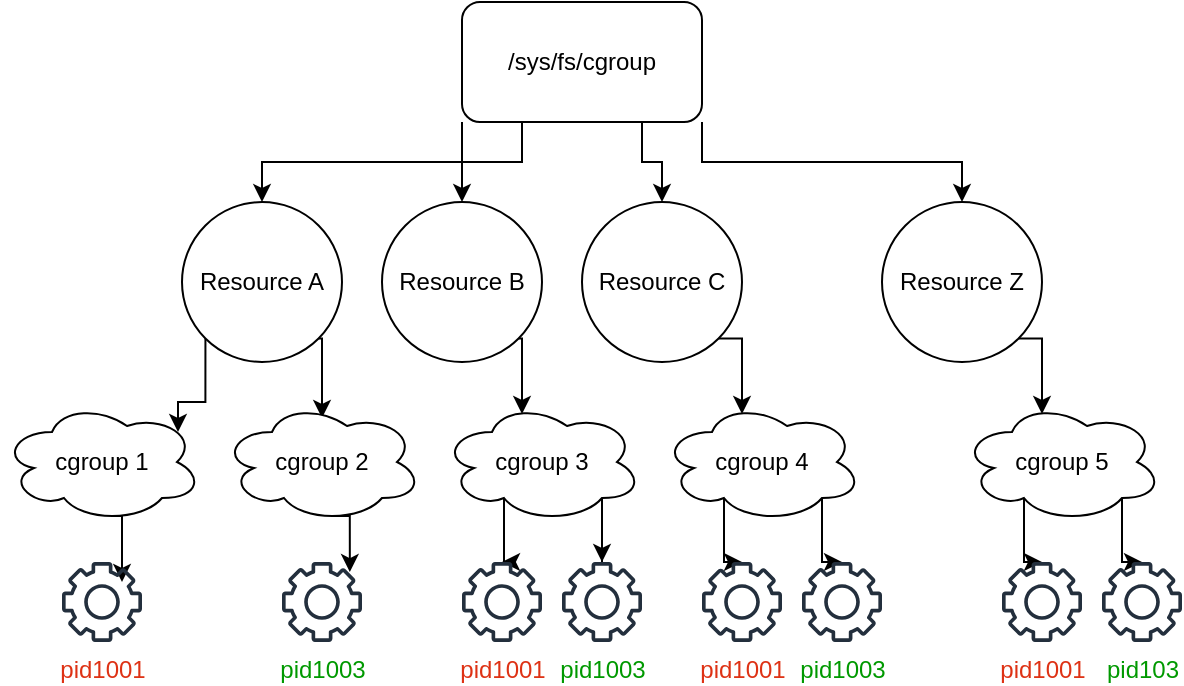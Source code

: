 <mxfile version="16.6.1" type="github">
  <diagram id="OJdp8P1OiK-Xffwb5Y5e" name="Page-1">
    <mxGraphModel dx="946" dy="553" grid="1" gridSize="10" guides="1" tooltips="1" connect="1" arrows="1" fold="1" page="1" pageScale="1" pageWidth="850" pageHeight="1100" math="0" shadow="0">
      <root>
        <mxCell id="0" />
        <mxCell id="1" parent="0" />
        <mxCell id="994A0qnDcmqlzFf-0iK2-24" style="edgeStyle=orthogonalEdgeStyle;rounded=0;orthogonalLoop=1;jettySize=auto;html=1;exitX=1;exitY=1;exitDx=0;exitDy=0;entryX=0.5;entryY=0.133;entryDx=0;entryDy=0;entryPerimeter=0;" parent="1" source="994A0qnDcmqlzFf-0iK2-4" target="994A0qnDcmqlzFf-0iK2-17" edge="1">
          <mxGeometry relative="1" as="geometry" />
        </mxCell>
        <mxCell id="994A0qnDcmqlzFf-0iK2-54" style="edgeStyle=orthogonalEdgeStyle;rounded=0;orthogonalLoop=1;jettySize=auto;html=1;exitX=0;exitY=1;exitDx=0;exitDy=0;entryX=0.88;entryY=0.25;entryDx=0;entryDy=0;entryPerimeter=0;" parent="1" source="994A0qnDcmqlzFf-0iK2-4" target="994A0qnDcmqlzFf-0iK2-15" edge="1">
          <mxGeometry relative="1" as="geometry" />
        </mxCell>
        <mxCell id="994A0qnDcmqlzFf-0iK2-4" value="Resource A" style="ellipse;whiteSpace=wrap;html=1;" parent="1" vertex="1">
          <mxGeometry x="200" y="140" width="80" height="80" as="geometry" />
        </mxCell>
        <mxCell id="994A0qnDcmqlzFf-0iK2-11" style="edgeStyle=orthogonalEdgeStyle;rounded=0;orthogonalLoop=1;jettySize=auto;html=1;exitX=0;exitY=1;exitDx=0;exitDy=0;entryX=0.5;entryY=0;entryDx=0;entryDy=0;" parent="1" source="994A0qnDcmqlzFf-0iK2-6" target="994A0qnDcmqlzFf-0iK2-4" edge="1">
          <mxGeometry relative="1" as="geometry" />
        </mxCell>
        <mxCell id="994A0qnDcmqlzFf-0iK2-12" style="edgeStyle=orthogonalEdgeStyle;rounded=0;orthogonalLoop=1;jettySize=auto;html=1;exitX=0.25;exitY=1;exitDx=0;exitDy=0;" parent="1" source="994A0qnDcmqlzFf-0iK2-6" target="994A0qnDcmqlzFf-0iK2-7" edge="1">
          <mxGeometry relative="1" as="geometry" />
        </mxCell>
        <mxCell id="994A0qnDcmqlzFf-0iK2-13" style="edgeStyle=orthogonalEdgeStyle;rounded=0;orthogonalLoop=1;jettySize=auto;html=1;exitX=0.75;exitY=1;exitDx=0;exitDy=0;entryX=0.5;entryY=0;entryDx=0;entryDy=0;" parent="1" source="994A0qnDcmqlzFf-0iK2-6" target="994A0qnDcmqlzFf-0iK2-8" edge="1">
          <mxGeometry relative="1" as="geometry" />
        </mxCell>
        <mxCell id="994A0qnDcmqlzFf-0iK2-14" style="edgeStyle=orthogonalEdgeStyle;rounded=0;orthogonalLoop=1;jettySize=auto;html=1;exitX=1;exitY=1;exitDx=0;exitDy=0;" parent="1" source="994A0qnDcmqlzFf-0iK2-6" target="994A0qnDcmqlzFf-0iK2-9" edge="1">
          <mxGeometry relative="1" as="geometry" />
        </mxCell>
        <mxCell id="994A0qnDcmqlzFf-0iK2-6" value="/sys/fs/cgroup" style="rounded=1;whiteSpace=wrap;html=1;" parent="1" vertex="1">
          <mxGeometry x="340" y="40" width="120" height="60" as="geometry" />
        </mxCell>
        <mxCell id="994A0qnDcmqlzFf-0iK2-25" style="edgeStyle=orthogonalEdgeStyle;rounded=0;orthogonalLoop=1;jettySize=auto;html=1;exitX=1;exitY=1;exitDx=0;exitDy=0;entryX=0.4;entryY=0.1;entryDx=0;entryDy=0;entryPerimeter=0;" parent="1" source="994A0qnDcmqlzFf-0iK2-7" target="994A0qnDcmqlzFf-0iK2-18" edge="1">
          <mxGeometry relative="1" as="geometry" />
        </mxCell>
        <mxCell id="994A0qnDcmqlzFf-0iK2-7" value="Resource B" style="ellipse;whiteSpace=wrap;html=1;" parent="1" vertex="1">
          <mxGeometry x="300" y="140" width="80" height="80" as="geometry" />
        </mxCell>
        <mxCell id="994A0qnDcmqlzFf-0iK2-26" style="edgeStyle=orthogonalEdgeStyle;rounded=0;orthogonalLoop=1;jettySize=auto;html=1;exitX=1;exitY=1;exitDx=0;exitDy=0;entryX=0.4;entryY=0.1;entryDx=0;entryDy=0;entryPerimeter=0;" parent="1" source="994A0qnDcmqlzFf-0iK2-8" target="994A0qnDcmqlzFf-0iK2-19" edge="1">
          <mxGeometry relative="1" as="geometry" />
        </mxCell>
        <mxCell id="994A0qnDcmqlzFf-0iK2-8" value="Resource C" style="ellipse;whiteSpace=wrap;html=1;" parent="1" vertex="1">
          <mxGeometry x="400" y="140" width="80" height="80" as="geometry" />
        </mxCell>
        <mxCell id="994A0qnDcmqlzFf-0iK2-28" style="edgeStyle=orthogonalEdgeStyle;rounded=0;orthogonalLoop=1;jettySize=auto;html=1;exitX=1;exitY=1;exitDx=0;exitDy=0;entryX=0.4;entryY=0.1;entryDx=0;entryDy=0;entryPerimeter=0;" parent="1" source="994A0qnDcmqlzFf-0iK2-9" target="994A0qnDcmqlzFf-0iK2-20" edge="1">
          <mxGeometry relative="1" as="geometry" />
        </mxCell>
        <mxCell id="994A0qnDcmqlzFf-0iK2-9" value="Resource Z" style="ellipse;whiteSpace=wrap;html=1;" parent="1" vertex="1">
          <mxGeometry x="550" y="140" width="80" height="80" as="geometry" />
        </mxCell>
        <mxCell id="FZW45bgyYGvxyegEyCyl-19" style="edgeStyle=orthogonalEdgeStyle;rounded=0;orthogonalLoop=1;jettySize=auto;html=1;exitX=0.55;exitY=0.95;exitDx=0;exitDy=0;exitPerimeter=0;entryX=0.75;entryY=0.25;entryDx=0;entryDy=0;entryPerimeter=0;fontColor=#009900;" edge="1" parent="1" source="994A0qnDcmqlzFf-0iK2-15" target="994A0qnDcmqlzFf-0iK2-33">
          <mxGeometry relative="1" as="geometry" />
        </mxCell>
        <mxCell id="994A0qnDcmqlzFf-0iK2-15" value="cgroup 1" style="ellipse;shape=cloud;whiteSpace=wrap;html=1;" parent="1" vertex="1">
          <mxGeometry x="110" y="240" width="100" height="60" as="geometry" />
        </mxCell>
        <mxCell id="FZW45bgyYGvxyegEyCyl-17" style="edgeStyle=orthogonalEdgeStyle;rounded=0;orthogonalLoop=1;jettySize=auto;html=1;exitX=0.55;exitY=0.95;exitDx=0;exitDy=0;exitPerimeter=0;entryX=0.848;entryY=0.126;entryDx=0;entryDy=0;entryPerimeter=0;fontColor=#009900;" edge="1" parent="1" source="994A0qnDcmqlzFf-0iK2-17" target="FZW45bgyYGvxyegEyCyl-14">
          <mxGeometry relative="1" as="geometry" />
        </mxCell>
        <mxCell id="994A0qnDcmqlzFf-0iK2-17" value="cgroup 2" style="ellipse;shape=cloud;whiteSpace=wrap;html=1;" parent="1" vertex="1">
          <mxGeometry x="220" y="240" width="100" height="60" as="geometry" />
        </mxCell>
        <mxCell id="FZW45bgyYGvxyegEyCyl-10" style="edgeStyle=orthogonalEdgeStyle;rounded=0;orthogonalLoop=1;jettySize=auto;html=1;exitX=0.8;exitY=0.8;exitDx=0;exitDy=0;exitPerimeter=0;fontColor=#009900;" edge="1" parent="1" source="994A0qnDcmqlzFf-0iK2-18" target="FZW45bgyYGvxyegEyCyl-7">
          <mxGeometry relative="1" as="geometry" />
        </mxCell>
        <mxCell id="FZW45bgyYGvxyegEyCyl-11" style="edgeStyle=orthogonalEdgeStyle;rounded=0;orthogonalLoop=1;jettySize=auto;html=1;exitX=0.31;exitY=0.8;exitDx=0;exitDy=0;exitPerimeter=0;fontColor=#009900;" edge="1" parent="1" source="994A0qnDcmqlzFf-0iK2-18" target="994A0qnDcmqlzFf-0iK2-40">
          <mxGeometry relative="1" as="geometry" />
        </mxCell>
        <mxCell id="994A0qnDcmqlzFf-0iK2-18" value="cgroup 3" style="ellipse;shape=cloud;whiteSpace=wrap;html=1;" parent="1" vertex="1">
          <mxGeometry x="330" y="240" width="100" height="60" as="geometry" />
        </mxCell>
        <mxCell id="FZW45bgyYGvxyegEyCyl-13" style="edgeStyle=orthogonalEdgeStyle;rounded=0;orthogonalLoop=1;jettySize=auto;html=1;exitX=0.8;exitY=0.8;exitDx=0;exitDy=0;exitPerimeter=0;fontColor=#009900;" edge="1" parent="1" source="994A0qnDcmqlzFf-0iK2-19" target="FZW45bgyYGvxyegEyCyl-8">
          <mxGeometry relative="1" as="geometry" />
        </mxCell>
        <mxCell id="FZW45bgyYGvxyegEyCyl-21" style="edgeStyle=orthogonalEdgeStyle;rounded=0;orthogonalLoop=1;jettySize=auto;html=1;exitX=0.31;exitY=0.8;exitDx=0;exitDy=0;exitPerimeter=0;fontColor=#009900;" edge="1" parent="1" source="994A0qnDcmqlzFf-0iK2-19" target="994A0qnDcmqlzFf-0iK2-34">
          <mxGeometry relative="1" as="geometry" />
        </mxCell>
        <mxCell id="994A0qnDcmqlzFf-0iK2-19" value="cgroup 4" style="ellipse;shape=cloud;whiteSpace=wrap;html=1;" parent="1" vertex="1">
          <mxGeometry x="440" y="240" width="100" height="60" as="geometry" />
        </mxCell>
        <mxCell id="994A0qnDcmqlzFf-0iK2-52" style="edgeStyle=orthogonalEdgeStyle;rounded=0;orthogonalLoop=1;jettySize=auto;html=1;exitX=0.31;exitY=0.8;exitDx=0;exitDy=0;exitPerimeter=0;" parent="1" source="994A0qnDcmqlzFf-0iK2-20" target="994A0qnDcmqlzFf-0iK2-35" edge="1">
          <mxGeometry relative="1" as="geometry" />
        </mxCell>
        <mxCell id="994A0qnDcmqlzFf-0iK2-53" style="edgeStyle=orthogonalEdgeStyle;rounded=0;orthogonalLoop=1;jettySize=auto;html=1;exitX=0.8;exitY=0.8;exitDx=0;exitDy=0;exitPerimeter=0;" parent="1" source="994A0qnDcmqlzFf-0iK2-20" target="994A0qnDcmqlzFf-0iK2-36" edge="1">
          <mxGeometry relative="1" as="geometry" />
        </mxCell>
        <mxCell id="994A0qnDcmqlzFf-0iK2-20" value="cgroup 5" style="ellipse;shape=cloud;whiteSpace=wrap;html=1;" parent="1" vertex="1">
          <mxGeometry x="590" y="240" width="100" height="60" as="geometry" />
        </mxCell>
        <mxCell id="994A0qnDcmqlzFf-0iK2-33" value="&lt;font color=&quot;#de3215&quot;&gt;pid1001&lt;/font&gt;" style="sketch=0;outlineConnect=0;fontColor=#232F3E;gradientColor=none;fillColor=#232F3D;strokeColor=none;dashed=0;verticalLabelPosition=bottom;verticalAlign=top;align=center;html=1;fontSize=12;fontStyle=0;aspect=fixed;pointerEvents=1;shape=mxgraph.aws4.gear;" parent="1" vertex="1">
          <mxGeometry x="140" y="320" width="40" height="40" as="geometry" />
        </mxCell>
        <mxCell id="994A0qnDcmqlzFf-0iK2-34" value="&lt;font color=&quot;#de3215&quot;&gt;pid1001&lt;/font&gt;" style="sketch=0;outlineConnect=0;fontColor=#232F3E;gradientColor=none;fillColor=#232F3D;strokeColor=none;dashed=0;verticalLabelPosition=bottom;verticalAlign=top;align=center;html=1;fontSize=12;fontStyle=0;aspect=fixed;pointerEvents=1;shape=mxgraph.aws4.gear;direction=north;" parent="1" vertex="1">
          <mxGeometry x="460" y="320" width="40" height="40" as="geometry" />
        </mxCell>
        <mxCell id="994A0qnDcmqlzFf-0iK2-35" value="&lt;font color=&quot;#de3215&quot;&gt;pid1001&lt;/font&gt;" style="sketch=0;outlineConnect=0;fontColor=#232F3E;gradientColor=none;fillColor=#232F3D;strokeColor=none;dashed=0;verticalLabelPosition=bottom;verticalAlign=top;align=center;html=1;fontSize=12;fontStyle=0;aspect=fixed;pointerEvents=1;shape=mxgraph.aws4.gear;" parent="1" vertex="1">
          <mxGeometry x="610" y="320" width="40" height="40" as="geometry" />
        </mxCell>
        <mxCell id="994A0qnDcmqlzFf-0iK2-36" value="&lt;font color=&quot;#009900&quot;&gt;pid103&lt;/font&gt;" style="sketch=0;outlineConnect=0;fontColor=#232F3E;gradientColor=none;fillColor=#232F3D;strokeColor=none;dashed=0;verticalLabelPosition=bottom;verticalAlign=top;align=center;html=1;fontSize=12;fontStyle=0;aspect=fixed;pointerEvents=1;shape=mxgraph.aws4.gear;" parent="1" vertex="1">
          <mxGeometry x="660" y="320" width="40" height="40" as="geometry" />
        </mxCell>
        <mxCell id="994A0qnDcmqlzFf-0iK2-40" value="&lt;font color=&quot;#de3215&quot;&gt;pid1001&lt;/font&gt;" style="sketch=0;outlineConnect=0;fontColor=#232F3E;gradientColor=none;fillColor=#232F3D;strokeColor=none;dashed=0;verticalLabelPosition=bottom;verticalAlign=top;align=center;html=1;fontSize=12;fontStyle=0;aspect=fixed;pointerEvents=1;shape=mxgraph.aws4.gear;" parent="1" vertex="1">
          <mxGeometry x="340" y="320" width="40" height="40" as="geometry" />
        </mxCell>
        <mxCell id="FZW45bgyYGvxyegEyCyl-7" value="&lt;font color=&quot;#009900&quot;&gt;pid1003&lt;/font&gt;" style="sketch=0;outlineConnect=0;fontColor=#232F3E;gradientColor=none;fillColor=#232F3D;strokeColor=none;dashed=0;verticalLabelPosition=bottom;verticalAlign=top;align=center;html=1;fontSize=12;fontStyle=0;aspect=fixed;pointerEvents=1;shape=mxgraph.aws4.gear;" vertex="1" parent="1">
          <mxGeometry x="390" y="320" width="40" height="40" as="geometry" />
        </mxCell>
        <mxCell id="FZW45bgyYGvxyegEyCyl-8" value="&lt;font color=&quot;#009900&quot;&gt;pid1003&lt;/font&gt;" style="sketch=0;outlineConnect=0;fontColor=#232F3E;gradientColor=none;fillColor=#232F3D;strokeColor=none;dashed=0;verticalLabelPosition=bottom;verticalAlign=top;align=center;html=1;fontSize=12;fontStyle=0;aspect=fixed;pointerEvents=1;shape=mxgraph.aws4.gear;" vertex="1" parent="1">
          <mxGeometry x="510" y="320" width="40" height="40" as="geometry" />
        </mxCell>
        <mxCell id="FZW45bgyYGvxyegEyCyl-14" value="&lt;font color=&quot;#009900&quot;&gt;pid1003&lt;/font&gt;" style="sketch=0;outlineConnect=0;fontColor=#232F3E;gradientColor=none;fillColor=#232F3D;strokeColor=none;dashed=0;verticalLabelPosition=bottom;verticalAlign=top;align=center;html=1;fontSize=12;fontStyle=0;aspect=fixed;pointerEvents=1;shape=mxgraph.aws4.gear;" vertex="1" parent="1">
          <mxGeometry x="250" y="320" width="40" height="40" as="geometry" />
        </mxCell>
      </root>
    </mxGraphModel>
  </diagram>
</mxfile>
